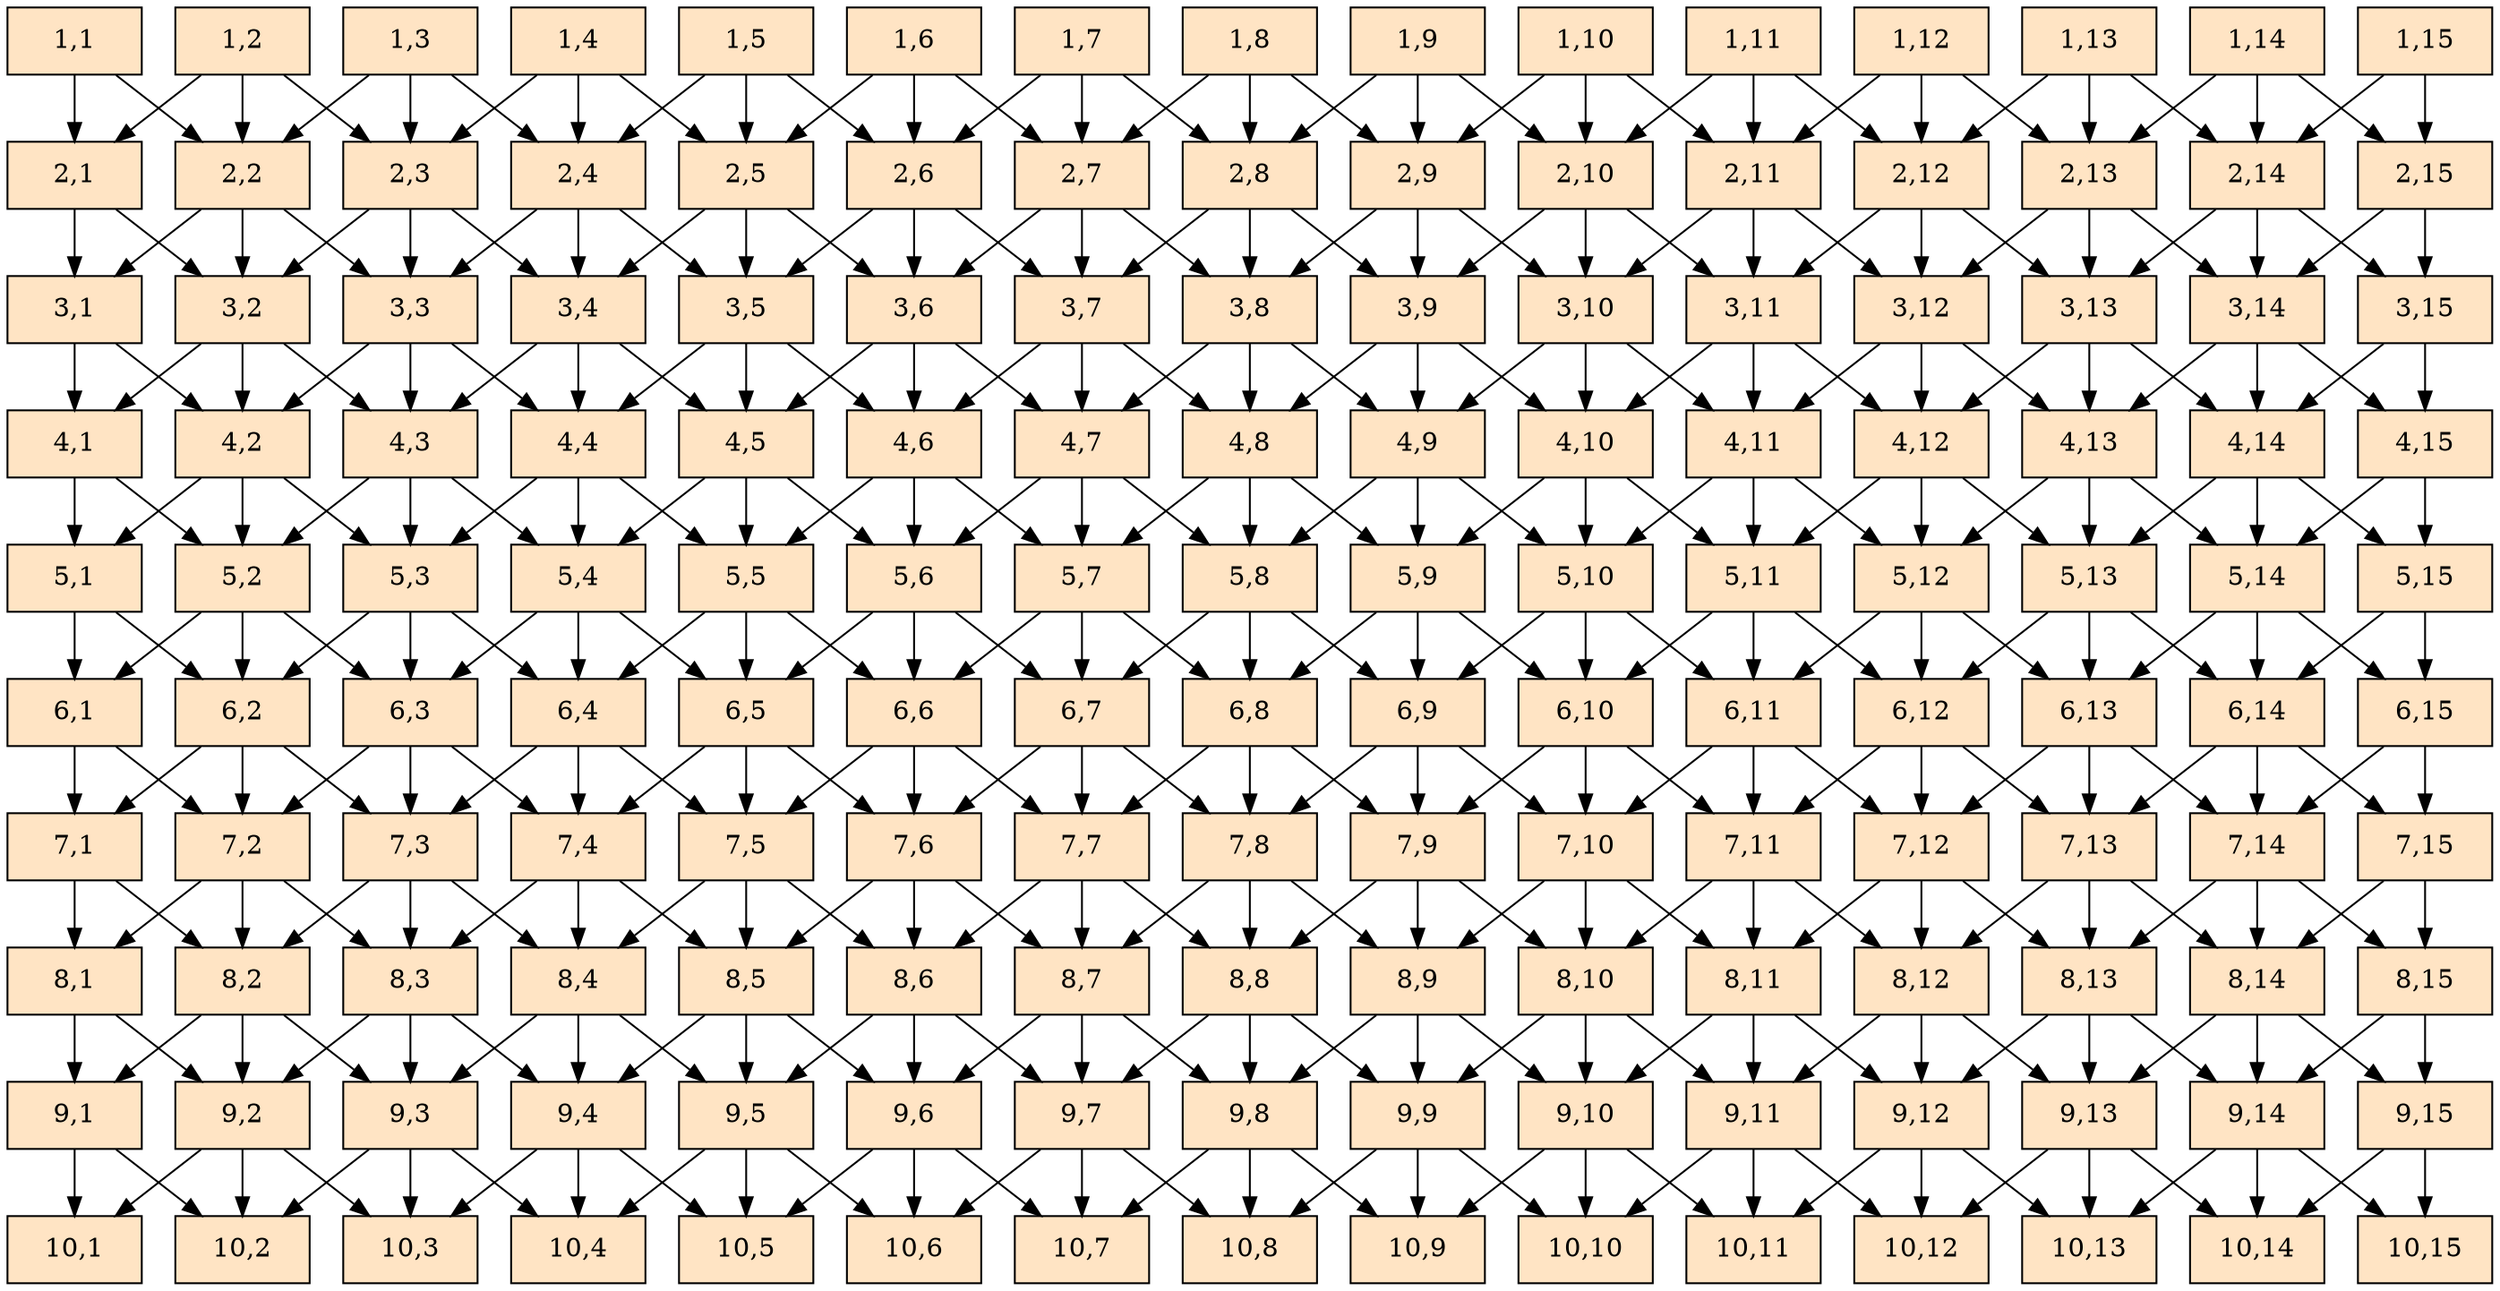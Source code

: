 digraph calc {
  node [shape=box]
  p1_1 [label = "1,1" width = 1.0 style = filled, fillcolor = bisque1, group = 1 ];
  p2_1 [label = "2,1" width = 1.0 style = filled, fillcolor = bisque1, group = 1 ];
  p3_1 [label = "3,1" width = 1.0 style = filled, fillcolor = bisque1, group = 1 ];
  p4_1 [label = "4,1" width = 1.0 style = filled, fillcolor = bisque1, group = 1 ];
  p5_1 [label = "5,1" width = 1.0 style = filled, fillcolor = bisque1, group = 1 ];
  p6_1 [label = "6,1" width = 1.0 style = filled, fillcolor = bisque1, group = 1 ];
  p7_1 [label = "7,1" width = 1.0 style = filled, fillcolor = bisque1, group = 1 ];
  p8_1 [label = "8,1" width = 1.0 style = filled, fillcolor = bisque1, group = 1 ];
  p9_1 [label = "9,1" width = 1.0 style = filled, fillcolor = bisque1, group = 1 ];
  p10_1 [label = "10,1" width = 1.0 style = filled, fillcolor = bisque1, group = 1 ];

  p1_2 [label = "1,2" width = 1.0 style = filled, fillcolor = bisque1, group = 1 ];
  p2_2 [label = "2,2" width = 1.0 style = filled, fillcolor = bisque1, group = 1 ];
  p3_2 [label = "3,2" width = 1.0 style = filled, fillcolor = bisque1, group = 1 ];
  p4_2 [label = "4,2" width = 1.0 style = filled, fillcolor = bisque1, group = 1 ];
  p5_2 [label = "5,2" width = 1.0 style = filled, fillcolor = bisque1, group = 1 ];
  p6_2 [label = "6,2" width = 1.0 style = filled, fillcolor = bisque1, group = 1 ];
  p7_2 [label = "7,2" width = 1.0 style = filled, fillcolor = bisque1, group = 1 ];
  p8_2 [label = "8,2" width = 1.0 style = filled, fillcolor = bisque1, group = 1 ];
  p9_2 [label = "9,2" width = 1.0 style = filled, fillcolor = bisque1, group = 1 ];
  p10_2 [label = "10,2" width = 1.0 style = filled, fillcolor = bisque1, group = 1 ];

  p1_3 [label = "1,3" width = 1.0 style = filled, fillcolor = bisque1, group = 1 ];
  p2_3 [label = "2,3" width = 1.0 style = filled, fillcolor = bisque1, group = 1 ];
  p3_3 [label = "3,3" width = 1.0 style = filled, fillcolor = bisque1, group = 1 ];
  p4_3 [label = "4,3" width = 1.0 style = filled, fillcolor = bisque1, group = 1 ];
  p5_3 [label = "5,3" width = 1.0 style = filled, fillcolor = bisque1, group = 1 ];
  p6_3 [label = "6,3" width = 1.0 style = filled, fillcolor = bisque1, group = 1 ];
  p7_3 [label = "7,3" width = 1.0 style = filled, fillcolor = bisque1, group = 1 ];
  p8_3 [label = "8,3" width = 1.0 style = filled, fillcolor = bisque1, group = 1 ];
  p9_3 [label = "9,3" width = 1.0 style = filled, fillcolor = bisque1, group = 1 ];
  p10_3 [label = "10,3" width = 1.0 style = filled, fillcolor = bisque1, group = 1 ];

  p1_4 [label = "1,4" width = 1.0 style = filled, fillcolor = bisque1, group = 1 ];
  p2_4 [label = "2,4" width = 1.0 style = filled, fillcolor = bisque1, group = 1 ];
  p3_4 [label = "3,4" width = 1.0 style = filled, fillcolor = bisque1, group = 1 ];
  p4_4 [label = "4,4" width = 1.0 style = filled, fillcolor = bisque1, group = 1 ];
  p5_4 [label = "5,4" width = 1.0 style = filled, fillcolor = bisque1, group = 1 ];
  p6_4 [label = "6,4" width = 1.0 style = filled, fillcolor = bisque1, group = 1 ];
  p7_4 [label = "7,4" width = 1.0 style = filled, fillcolor = bisque1, group = 1 ];
  p8_4 [label = "8,4" width = 1.0 style = filled, fillcolor = bisque1, group = 1 ];
  p9_4 [label = "9,4" width = 1.0 style = filled, fillcolor = bisque1, group = 1 ];
  p10_4 [label = "10,4" width = 1.0 style = filled, fillcolor = bisque1, group = 1 ];

  p1_5 [label = "1,5" width = 1.0 style = filled, fillcolor = bisque1, group = 1 ];
  p2_5 [label = "2,5" width = 1.0 style = filled, fillcolor = bisque1, group = 1 ];
  p3_5 [label = "3,5" width = 1.0 style = filled, fillcolor = bisque1, group = 1 ];
  p4_5 [label = "4,5" width = 1.0 style = filled, fillcolor = bisque1, group = 1 ];
  p5_5 [label = "5,5" width = 1.0 style = filled, fillcolor = bisque1, group = 1 ];
  p6_5 [label = "6,5" width = 1.0 style = filled, fillcolor = bisque1, group = 1 ];
  p7_5 [label = "7,5" width = 1.0 style = filled, fillcolor = bisque1, group = 1 ];
  p8_5 [label = "8,5" width = 1.0 style = filled, fillcolor = bisque1, group = 1 ];
  p9_5 [label = "9,5" width = 1.0 style = filled, fillcolor = bisque1, group = 1 ];
  p10_5 [label = "10,5" width = 1.0 style = filled, fillcolor = bisque1, group = 1 ];

  p1_6 [label = "1,6" width = 1.0 style = filled, fillcolor = bisque1, group = 1 ];
  p2_6 [label = "2,6" width = 1.0 style = filled, fillcolor = bisque1, group = 1 ];
  p3_6 [label = "3,6" width = 1.0 style = filled, fillcolor = bisque1, group = 1 ];
  p4_6 [label = "4,6" width = 1.0 style = filled, fillcolor = bisque1, group = 1 ];
  p5_6 [label = "5,6" width = 1.0 style = filled, fillcolor = bisque1, group = 1 ];
  p6_6 [label = "6,6" width = 1.0 style = filled, fillcolor = bisque1, group = 1 ];
  p7_6 [label = "7,6" width = 1.0 style = filled, fillcolor = bisque1, group = 1 ];
  p8_6 [label = "8,6" width = 1.0 style = filled, fillcolor = bisque1, group = 1 ];
  p9_6 [label = "9,6" width = 1.0 style = filled, fillcolor = bisque1, group = 1 ];
  p10_6 [label = "10,6" width = 1.0 style = filled, fillcolor = bisque1, group = 1 ];

  p1_7 [label = "1,7" width = 1.0 style = filled, fillcolor = bisque1, group = 1 ];
  p2_7 [label = "2,7" width = 1.0 style = filled, fillcolor = bisque1, group = 1 ];
  p3_7 [label = "3,7" width = 1.0 style = filled, fillcolor = bisque1, group = 1 ];
  p4_7 [label = "4,7" width = 1.0 style = filled, fillcolor = bisque1, group = 1 ];
  p5_7 [label = "5,7" width = 1.0 style = filled, fillcolor = bisque1, group = 1 ];
  p6_7 [label = "6,7" width = 1.0 style = filled, fillcolor = bisque1, group = 1 ];
  p7_7 [label = "7,7" width = 1.0 style = filled, fillcolor = bisque1, group = 1 ];
  p8_7 [label = "8,7" width = 1.0 style = filled, fillcolor = bisque1, group = 1 ];
  p9_7 [label = "9,7" width = 1.0 style = filled, fillcolor = bisque1, group = 1 ];
  p10_7 [label = "10,7" width = 1.0 style = filled, fillcolor = bisque1, group = 1 ];

  p1_8 [label = "1,8" width = 1.0 style = filled, fillcolor = bisque1, group = 1 ];
  p2_8 [label = "2,8" width = 1.0 style = filled, fillcolor = bisque1, group = 1 ];
  p3_8 [label = "3,8" width = 1.0 style = filled, fillcolor = bisque1, group = 1 ];
  p4_8 [label = "4,8" width = 1.0 style = filled, fillcolor = bisque1, group = 1 ];
  p5_8 [label = "5,8" width = 1.0 style = filled, fillcolor = bisque1, group = 1 ];
  p6_8 [label = "6,8" width = 1.0 style = filled, fillcolor = bisque1, group = 1 ];
  p7_8 [label = "7,8" width = 1.0 style = filled, fillcolor = bisque1, group = 1 ];
  p8_8 [label = "8,8" width = 1.0 style = filled, fillcolor = bisque1, group = 1 ];
  p9_8 [label = "9,8" width = 1.0 style = filled, fillcolor = bisque1, group = 1 ];
  p10_8 [label = "10,8" width = 1.0 style = filled, fillcolor = bisque1, group = 1 ];

  p1_9 [label = "1,9" width = 1.0 style = filled, fillcolor = bisque1, group = 1 ];
  p2_9 [label = "2,9" width = 1.0 style = filled, fillcolor = bisque1, group = 1 ];
  p3_9 [label = "3,9" width = 1.0 style = filled, fillcolor = bisque1, group = 1 ];
  p4_9 [label = "4,9" width = 1.0 style = filled, fillcolor = bisque1, group = 1 ];
  p5_9 [label = "5,9" width = 1.0 style = filled, fillcolor = bisque1, group = 1 ];
  p6_9 [label = "6,9" width = 1.0 style = filled, fillcolor = bisque1, group = 1 ];
  p7_9 [label = "7,9" width = 1.0 style = filled, fillcolor = bisque1, group = 1 ];
  p8_9 [label = "8,9" width = 1.0 style = filled, fillcolor = bisque1, group = 1 ];
  p9_9 [label = "9,9" width = 1.0 style = filled, fillcolor = bisque1, group = 1 ];
  p10_9 [label = "10,9" width = 1.0 style = filled, fillcolor = bisque1, group = 1 ];

  p1_10 [label = "1,10" width = 1.0 style = filled, fillcolor = bisque1, group = 1 ];
  p2_10 [label = "2,10" width = 1.0 style = filled, fillcolor = bisque1, group = 1 ];
  p3_10 [label = "3,10" width = 1.0 style = filled, fillcolor = bisque1, group = 1 ];
  p4_10 [label = "4,10" width = 1.0 style = filled, fillcolor = bisque1, group = 1 ];
  p5_10 [label = "5,10" width = 1.0 style = filled, fillcolor = bisque1, group = 1 ];
  p6_10 [label = "6,10" width = 1.0 style = filled, fillcolor = bisque1, group = 1 ];
  p7_10 [label = "7,10" width = 1.0 style = filled, fillcolor = bisque1, group = 1 ];
  p8_10 [label = "8,10" width = 1.0 style = filled, fillcolor = bisque1, group = 1 ];
  p9_10 [label = "9,10" width = 1.0 style = filled, fillcolor = bisque1, group = 1 ];
  p10_10 [label = "10,10" width = 1.0 style = filled, fillcolor = bisque1, group = 1 ];

  p1_11 [label = "1,11" width = 1.0 style = filled, fillcolor = bisque1, group = 1 ];
  p2_11 [label = "2,11" width = 1.0 style = filled, fillcolor = bisque1, group = 1 ];
  p3_11 [label = "3,11" width = 1.0 style = filled, fillcolor = bisque1, group = 1 ];
  p4_11 [label = "4,11" width = 1.0 style = filled, fillcolor = bisque1, group = 1 ];
  p5_11 [label = "5,11" width = 1.0 style = filled, fillcolor = bisque1, group = 1 ];
  p6_11 [label = "6,11" width = 1.0 style = filled, fillcolor = bisque1, group = 1 ];
  p7_11 [label = "7,11" width = 1.0 style = filled, fillcolor = bisque1, group = 1 ];
  p8_11 [label = "8,11" width = 1.0 style = filled, fillcolor = bisque1, group = 1 ];
  p9_11 [label = "9,11" width = 1.0 style = filled, fillcolor = bisque1, group = 1 ];
  p10_11 [label = "10,11" width = 1.0 style = filled, fillcolor = bisque1, group = 1 ];

  p1_12 [label = "1,12" width = 1.0 style = filled, fillcolor = bisque1, group = 1 ];
  p2_12 [label = "2,12" width = 1.0 style = filled, fillcolor = bisque1, group = 1 ];
  p3_12 [label = "3,12" width = 1.0 style = filled, fillcolor = bisque1, group = 1 ];
  p4_12 [label = "4,12" width = 1.0 style = filled, fillcolor = bisque1, group = 1 ];
  p5_12 [label = "5,12" width = 1.0 style = filled, fillcolor = bisque1, group = 1 ];
  p6_12 [label = "6,12" width = 1.0 style = filled, fillcolor = bisque1, group = 1 ];
  p7_12 [label = "7,12" width = 1.0 style = filled, fillcolor = bisque1, group = 1 ];
  p8_12 [label = "8,12" width = 1.0 style = filled, fillcolor = bisque1, group = 1 ];
  p9_12 [label = "9,12" width = 1.0 style = filled, fillcolor = bisque1, group = 1 ];
  p10_12 [label = "10,12" width = 1.0 style = filled, fillcolor = bisque1, group = 1 ];

  p1_13 [label = "1,13" width = 1.0 style = filled, fillcolor = bisque1, group = 1 ];
  p2_13 [label = "2,13" width = 1.0 style = filled, fillcolor = bisque1, group = 1 ];
  p3_13 [label = "3,13" width = 1.0 style = filled, fillcolor = bisque1, group = 1 ];
  p4_13 [label = "4,13" width = 1.0 style = filled, fillcolor = bisque1, group = 1 ];
  p5_13 [label = "5,13" width = 1.0 style = filled, fillcolor = bisque1, group = 1 ];
  p6_13 [label = "6,13" width = 1.0 style = filled, fillcolor = bisque1, group = 1 ];
  p7_13 [label = "7,13" width = 1.0 style = filled, fillcolor = bisque1, group = 1 ];
  p8_13 [label = "8,13" width = 1.0 style = filled, fillcolor = bisque1, group = 1 ];
  p9_13 [label = "9,13" width = 1.0 style = filled, fillcolor = bisque1, group = 1 ];
  p10_13 [label = "10,13" width = 1.0 style = filled, fillcolor = bisque1, group = 1 ];

  p1_14 [label = "1,14" width = 1.0 style = filled, fillcolor = bisque1, group = 1 ];
  p2_14 [label = "2,14" width = 1.0 style = filled, fillcolor = bisque1, group = 1 ];
  p3_14 [label = "3,14" width = 1.0 style = filled, fillcolor = bisque1, group = 1 ];
  p4_14 [label = "4,14" width = 1.0 style = filled, fillcolor = bisque1, group = 1 ];
  p5_14 [label = "5,14" width = 1.0 style = filled, fillcolor = bisque1, group = 1 ];
  p6_14 [label = "6,14" width = 1.0 style = filled, fillcolor = bisque1, group = 1 ];
  p7_14 [label = "7,14" width = 1.0 style = filled, fillcolor = bisque1, group = 1 ];
  p8_14 [label = "8,14" width = 1.0 style = filled, fillcolor = bisque1, group = 1 ];
  p9_14 [label = "9,14" width = 1.0 style = filled, fillcolor = bisque1, group = 1 ];
  p10_14 [label = "10,14" width = 1.0 style = filled, fillcolor = bisque1, group = 1 ];

  p1_15 [label = "1,15" width = 1.0 style = filled, fillcolor = bisque1, group = 1 ];
  p2_15 [label = "2,15" width = 1.0 style = filled, fillcolor = bisque1, group = 1 ];
  p3_15 [label = "3,15" width = 1.0 style = filled, fillcolor = bisque1, group = 1 ];
  p4_15 [label = "4,15" width = 1.0 style = filled, fillcolor = bisque1, group = 1 ];
  p5_15 [label = "5,15" width = 1.0 style = filled, fillcolor = bisque1, group = 1 ];
  p6_15 [label = "6,15" width = 1.0 style = filled, fillcolor = bisque1, group = 1 ];
  p7_15 [label = "7,15" width = 1.0 style = filled, fillcolor = bisque1, group = 1 ];
  p8_15 [label = "8,15" width = 1.0 style = filled, fillcolor = bisque1, group = 1 ];
  p9_15 [label = "9,15" width = 1.0 style = filled, fillcolor = bisque1, group = 1 ];
  p10_15 [label = "10,15" width = 1.0 style = filled, fillcolor = bisque1, group = 1 ];

  { rank = same; p1_1; p1_2; p1_3; p1_4; p1_5; p1_6; p1_7; p1_8; p1_9; p1_10; p1_11; p1_12; p1_13; p1_14; p1_15; }
  p1_1 -> p2_1;
  p2_1 -> p3_1;
  p3_1 -> p4_1;
  p4_1 -> p5_1;
  p5_1 -> p6_1;
  p6_1 -> p7_1;
  p7_1 -> p8_1;
  p8_1 -> p9_1;
  p9_1 -> p10_1;

  p1_1 -> p2_2;
  p2_1 -> p3_2;
  p3_1 -> p4_2;
  p4_1 -> p5_2;
  p5_1 -> p6_2;
  p6_1 -> p7_2;
  p7_1 -> p8_2;
  p8_1 -> p9_2;
  p9_1 -> p10_2;

  p1_2 -> p2_1;
  p2_2 -> p3_1;
  p3_2 -> p4_1;
  p4_2 -> p5_1;
  p5_2 -> p6_1;
  p6_2 -> p7_1;
  p7_2 -> p8_1;
  p8_2 -> p9_1;
  p9_2 -> p10_1;

  p1_2 -> p2_2;
  p2_2 -> p3_2;
  p3_2 -> p4_2;
  p4_2 -> p5_2;
  p5_2 -> p6_2;
  p6_2 -> p7_2;
  p7_2 -> p8_2;
  p8_2 -> p9_2;
  p9_2 -> p10_2;

  p1_2 -> p2_3;
  p2_2 -> p3_3;
  p3_2 -> p4_3;
  p4_2 -> p5_3;
  p5_2 -> p6_3;
  p6_2 -> p7_3;
  p7_2 -> p8_3;
  p8_2 -> p9_3;
  p9_2 -> p10_3;

  p1_3 -> p2_2;
  p2_3 -> p3_2;
  p3_3 -> p4_2;
  p4_3 -> p5_2;
  p5_3 -> p6_2;
  p6_3 -> p7_2;
  p7_3 -> p8_2;
  p8_3 -> p9_2;
  p9_3 -> p10_2;

  p1_3 -> p2_3;
  p2_3 -> p3_3;
  p3_3 -> p4_3;
  p4_3 -> p5_3;
  p5_3 -> p6_3;
  p6_3 -> p7_3;
  p7_3 -> p8_3;
  p8_3 -> p9_3;
  p9_3 -> p10_3;

  p1_3 -> p2_4;
  p2_3 -> p3_4;
  p3_3 -> p4_4;
  p4_3 -> p5_4;
  p5_3 -> p6_4;
  p6_3 -> p7_4;
  p7_3 -> p8_4;
  p8_3 -> p9_4;
  p9_3 -> p10_4;

  p1_4 -> p2_3;
  p2_4 -> p3_3;
  p3_4 -> p4_3;
  p4_4 -> p5_3;
  p5_4 -> p6_3;
  p6_4 -> p7_3;
  p7_4 -> p8_3;
  p8_4 -> p9_3;
  p9_4 -> p10_3;

  p1_4 -> p2_4;
  p2_4 -> p3_4;
  p3_4 -> p4_4;
  p4_4 -> p5_4;
  p5_4 -> p6_4;
  p6_4 -> p7_4;
  p7_4 -> p8_4;
  p8_4 -> p9_4;
  p9_4 -> p10_4;

  p1_4 -> p2_5;
  p2_4 -> p3_5;
  p3_4 -> p4_5;
  p4_4 -> p5_5;
  p5_4 -> p6_5;
  p6_4 -> p7_5;
  p7_4 -> p8_5;
  p8_4 -> p9_5;
  p9_4 -> p10_5;

  p1_5 -> p2_4;
  p2_5 -> p3_4;
  p3_5 -> p4_4;
  p4_5 -> p5_4;
  p5_5 -> p6_4;
  p6_5 -> p7_4;
  p7_5 -> p8_4;
  p8_5 -> p9_4;
  p9_5 -> p10_4;

  p1_5 -> p2_5;
  p2_5 -> p3_5;
  p3_5 -> p4_5;
  p4_5 -> p5_5;
  p5_5 -> p6_5;
  p6_5 -> p7_5;
  p7_5 -> p8_5;
  p8_5 -> p9_5;
  p9_5 -> p10_5;

  p1_5 -> p2_6;
  p2_5 -> p3_6;
  p3_5 -> p4_6;
  p4_5 -> p5_6;
  p5_5 -> p6_6;
  p6_5 -> p7_6;
  p7_5 -> p8_6;
  p8_5 -> p9_6;
  p9_5 -> p10_6;

  p1_6 -> p2_5;
  p2_6 -> p3_5;
  p3_6 -> p4_5;
  p4_6 -> p5_5;
  p5_6 -> p6_5;
  p6_6 -> p7_5;
  p7_6 -> p8_5;
  p8_6 -> p9_5;
  p9_6 -> p10_5;

  p1_6 -> p2_6;
  p2_6 -> p3_6;
  p3_6 -> p4_6;
  p4_6 -> p5_6;
  p5_6 -> p6_6;
  p6_6 -> p7_6;
  p7_6 -> p8_6;
  p8_6 -> p9_6;
  p9_6 -> p10_6;

  p1_6 -> p2_7;
  p2_6 -> p3_7;
  p3_6 -> p4_7;
  p4_6 -> p5_7;
  p5_6 -> p6_7;
  p6_6 -> p7_7;
  p7_6 -> p8_7;
  p8_6 -> p9_7;
  p9_6 -> p10_7;

  p1_7 -> p2_6;
  p2_7 -> p3_6;
  p3_7 -> p4_6;
  p4_7 -> p5_6;
  p5_7 -> p6_6;
  p6_7 -> p7_6;
  p7_7 -> p8_6;
  p8_7 -> p9_6;
  p9_7 -> p10_6;

  p1_7 -> p2_7;
  p2_7 -> p3_7;
  p3_7 -> p4_7;
  p4_7 -> p5_7;
  p5_7 -> p6_7;
  p6_7 -> p7_7;
  p7_7 -> p8_7;
  p8_7 -> p9_7;
  p9_7 -> p10_7;

  p1_7 -> p2_8;
  p2_7 -> p3_8;
  p3_7 -> p4_8;
  p4_7 -> p5_8;
  p5_7 -> p6_8;
  p6_7 -> p7_8;
  p7_7 -> p8_8;
  p8_7 -> p9_8;
  p9_7 -> p10_8;

  p1_8 -> p2_7;
  p2_8 -> p3_7;
  p3_8 -> p4_7;
  p4_8 -> p5_7;
  p5_8 -> p6_7;
  p6_8 -> p7_7;
  p7_8 -> p8_7;
  p8_8 -> p9_7;
  p9_8 -> p10_7;

  p1_8 -> p2_8;
  p2_8 -> p3_8;
  p3_8 -> p4_8;
  p4_8 -> p5_8;
  p5_8 -> p6_8;
  p6_8 -> p7_8;
  p7_8 -> p8_8;
  p8_8 -> p9_8;
  p9_8 -> p10_8;

  p1_8 -> p2_9;
  p2_8 -> p3_9;
  p3_8 -> p4_9;
  p4_8 -> p5_9;
  p5_8 -> p6_9;
  p6_8 -> p7_9;
  p7_8 -> p8_9;
  p8_8 -> p9_9;
  p9_8 -> p10_9;

  p1_9 -> p2_8;
  p2_9 -> p3_8;
  p3_9 -> p4_8;
  p4_9 -> p5_8;
  p5_9 -> p6_8;
  p6_9 -> p7_8;
  p7_9 -> p8_8;
  p8_9 -> p9_8;
  p9_9 -> p10_8;

  p1_9 -> p2_9;
  p2_9 -> p3_9;
  p3_9 -> p4_9;
  p4_9 -> p5_9;
  p5_9 -> p6_9;
  p6_9 -> p7_9;
  p7_9 -> p8_9;
  p8_9 -> p9_9;
  p9_9 -> p10_9;

  p1_9 -> p2_10;
  p2_9 -> p3_10;
  p3_9 -> p4_10;
  p4_9 -> p5_10;
  p5_9 -> p6_10;
  p6_9 -> p7_10;
  p7_9 -> p8_10;
  p8_9 -> p9_10;
  p9_9 -> p10_10;

  p1_10 -> p2_9;
  p2_10 -> p3_9;
  p3_10 -> p4_9;
  p4_10 -> p5_9;
  p5_10 -> p6_9;
  p6_10 -> p7_9;
  p7_10 -> p8_9;
  p8_10 -> p9_9;
  p9_10 -> p10_9;

  p1_10 -> p2_10;
  p2_10 -> p3_10;
  p3_10 -> p4_10;
  p4_10 -> p5_10;
  p5_10 -> p6_10;
  p6_10 -> p7_10;
  p7_10 -> p8_10;
  p8_10 -> p9_10;
  p9_10 -> p10_10;

  p1_10 -> p2_11;
  p2_10 -> p3_11;
  p3_10 -> p4_11;
  p4_10 -> p5_11;
  p5_10 -> p6_11;
  p6_10 -> p7_11;
  p7_10 -> p8_11;
  p8_10 -> p9_11;
  p9_10 -> p10_11;

  p1_11 -> p2_10;
  p2_11 -> p3_10;
  p3_11 -> p4_10;
  p4_11 -> p5_10;
  p5_11 -> p6_10;
  p6_11 -> p7_10;
  p7_11 -> p8_10;
  p8_11 -> p9_10;
  p9_11 -> p10_10;

  p1_11 -> p2_11;
  p2_11 -> p3_11;
  p3_11 -> p4_11;
  p4_11 -> p5_11;
  p5_11 -> p6_11;
  p6_11 -> p7_11;
  p7_11 -> p8_11;
  p8_11 -> p9_11;
  p9_11 -> p10_11;

  p1_11 -> p2_12;
  p2_11 -> p3_12;
  p3_11 -> p4_12;
  p4_11 -> p5_12;
  p5_11 -> p6_12;
  p6_11 -> p7_12;
  p7_11 -> p8_12;
  p8_11 -> p9_12;
  p9_11 -> p10_12;

  p1_12 -> p2_11;
  p2_12 -> p3_11;
  p3_12 -> p4_11;
  p4_12 -> p5_11;
  p5_12 -> p6_11;
  p6_12 -> p7_11;
  p7_12 -> p8_11;
  p8_12 -> p9_11;
  p9_12 -> p10_11;

  p1_12 -> p2_12;
  p2_12 -> p3_12;
  p3_12 -> p4_12;
  p4_12 -> p5_12;
  p5_12 -> p6_12;
  p6_12 -> p7_12;
  p7_12 -> p8_12;
  p8_12 -> p9_12;
  p9_12 -> p10_12;

  p1_12 -> p2_13;
  p2_12 -> p3_13;
  p3_12 -> p4_13;
  p4_12 -> p5_13;
  p5_12 -> p6_13;
  p6_12 -> p7_13;
  p7_12 -> p8_13;
  p8_12 -> p9_13;
  p9_12 -> p10_13;

  p1_13 -> p2_12;
  p2_13 -> p3_12;
  p3_13 -> p4_12;
  p4_13 -> p5_12;
  p5_13 -> p6_12;
  p6_13 -> p7_12;
  p7_13 -> p8_12;
  p8_13 -> p9_12;
  p9_13 -> p10_12;

  p1_13 -> p2_13;
  p2_13 -> p3_13;
  p3_13 -> p4_13;
  p4_13 -> p5_13;
  p5_13 -> p6_13;
  p6_13 -> p7_13;
  p7_13 -> p8_13;
  p8_13 -> p9_13;
  p9_13 -> p10_13;

  p1_13 -> p2_14;
  p2_13 -> p3_14;
  p3_13 -> p4_14;
  p4_13 -> p5_14;
  p5_13 -> p6_14;
  p6_13 -> p7_14;
  p7_13 -> p8_14;
  p8_13 -> p9_14;
  p9_13 -> p10_14;

  p1_14 -> p2_13;
  p2_14 -> p3_13;
  p3_14 -> p4_13;
  p4_14 -> p5_13;
  p5_14 -> p6_13;
  p6_14 -> p7_13;
  p7_14 -> p8_13;
  p8_14 -> p9_13;
  p9_14 -> p10_13;

  p1_14 -> p2_14;
  p2_14 -> p3_14;
  p3_14 -> p4_14;
  p4_14 -> p5_14;
  p5_14 -> p6_14;
  p6_14 -> p7_14;
  p7_14 -> p8_14;
  p8_14 -> p9_14;
  p9_14 -> p10_14;

  p1_14 -> p2_15;
  p2_14 -> p3_15;
  p3_14 -> p4_15;
  p4_14 -> p5_15;
  p5_14 -> p6_15;
  p6_14 -> p7_15;
  p7_14 -> p8_15;
  p8_14 -> p9_15;
  p9_14 -> p10_15;

  p1_15 -> p2_14;
  p2_15 -> p3_14;
  p3_15 -> p4_14;
  p4_15 -> p5_14;
  p5_15 -> p6_14;
  p6_15 -> p7_14;
  p7_15 -> p8_14;
  p8_15 -> p9_14;
  p9_15 -> p10_14;

  p1_15 -> p2_15;
  p2_15 -> p3_15;
  p3_15 -> p4_15;
  p4_15 -> p5_15;
  p5_15 -> p6_15;
  p6_15 -> p7_15;
  p7_15 -> p8_15;
  p8_15 -> p9_15;
  p9_15 -> p10_15;

}
